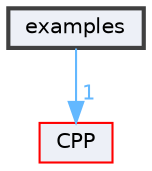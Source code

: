 digraph "examples"
{
 // LATEX_PDF_SIZE
  bgcolor="transparent";
  edge [fontname=Helvetica,fontsize=10,labelfontname=Helvetica,labelfontsize=10];
  node [fontname=Helvetica,fontsize=10,shape=box,height=0.2,width=0.4];
  compound=true
  dir_d28a4824dc47e487b107a5db32ef43c4 [label="examples", fillcolor="#edf0f7", color="grey25", style="filled,bold", URL="dir_d28a4824dc47e487b107a5db32ef43c4.html",tooltip=""];
  dir_2ea739fe366135ec15f610d081b5ff33 [label="CPP", fillcolor="#edf0f7", color="red", style="filled", URL="dir_2ea739fe366135ec15f610d081b5ff33.html",tooltip=""];
  dir_d28a4824dc47e487b107a5db32ef43c4->dir_2ea739fe366135ec15f610d081b5ff33 [headlabel="1", labeldistance=1.5 headhref="dir_000006_000005.html" href="dir_000006_000005.html" color="steelblue1" fontcolor="steelblue1"];
}
